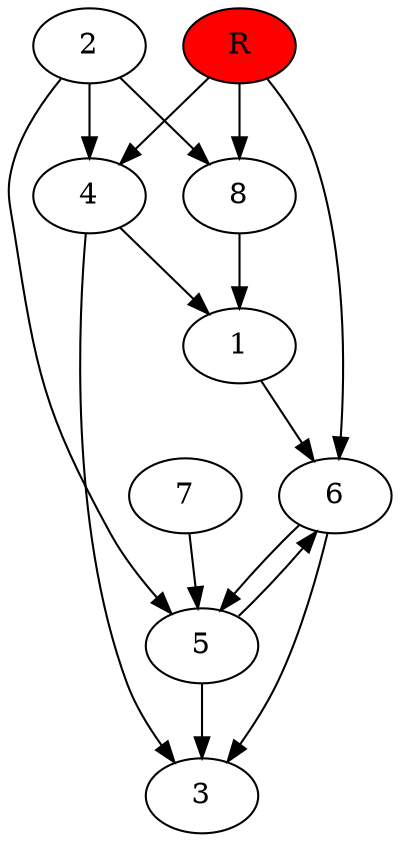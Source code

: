 digraph prb5907 {
	1
	2
	3
	4
	5
	6
	7
	8
	R [fillcolor="#ff0000" style=filled]
	1 -> 6
	2 -> 4
	2 -> 5
	2 -> 8
	4 -> 1
	4 -> 3
	5 -> 3
	5 -> 6
	6 -> 3
	6 -> 5
	7 -> 5
	8 -> 1
	R -> 4
	R -> 6
	R -> 8
}
